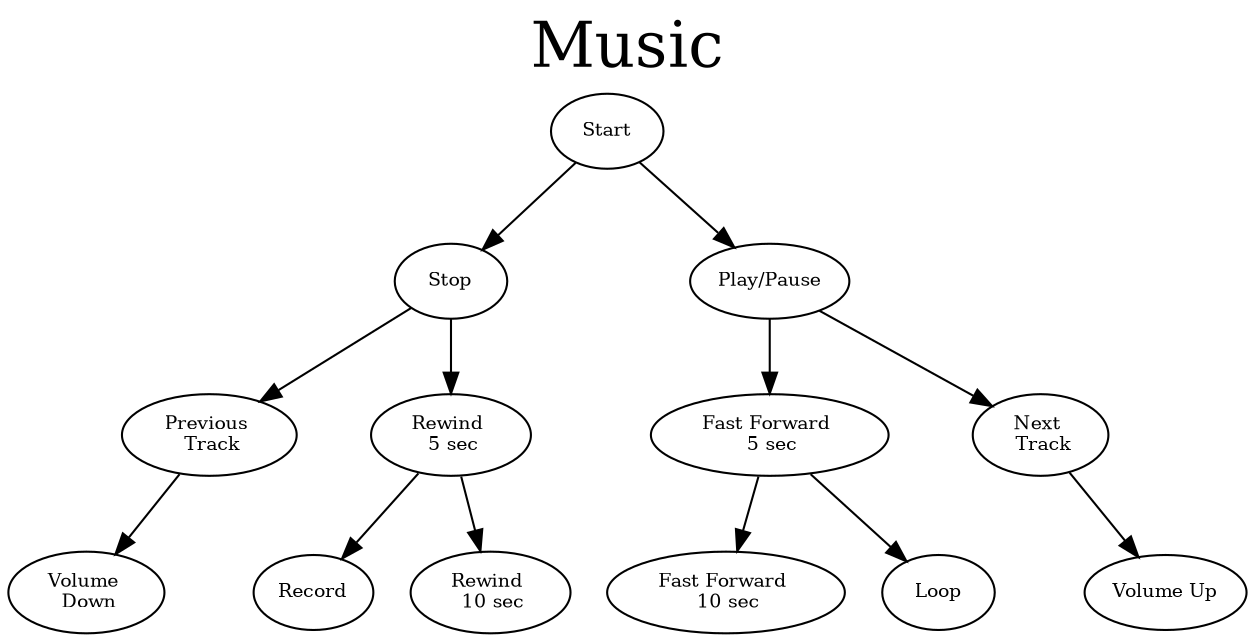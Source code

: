 digraph G {
#    nodesep=0.3
#    ranksep=0.2
#    margin=0.1
#    node [shape=circle]
#    node [shape=circle, color=blue];
#    edge [arrowsize=0.8]

    #label="English"
    #labelloc=top
    #labeljust=left

    #graph [label="English", labelloc=top, labeljust=right, fontsize=30];


#http://stackoverflow.com/questions/1938200/how-to-change-default-font-size-for-graphviz#1960887
    graph [label="Music", labelloc=top, fontsize=30];
    node [fontsize=9];
    #edge [fontsize=20];








    Start -> Stop

    Stop -> "Previous \n Track"
    Stop -> "Rewind \n 5 sec"


    "Previous \n Track" -> "Volume \n Down"
    #line break
    #"Previous Track" -> "Volume \n Down"


    empty1 [label="",width=.1,style=invis]
    "Previous \n Track" -> empty1 [style=invis]


    "Rewind \n 5 sec" -> Record
    "Rewind \n 5 sec" -> "Rewind \n 10 sec"





    Start -> "Play/Pause"

    "Play/Pause" -> "Fast Forward \n 5 sec"
    "Play/Pause" -> "Next \n Track"


    "Fast Forward \n 5 sec" -> "Fast Forward \n 10 sec"
    "Fast Forward \n 5 sec" -> "Loop"
#    empty2 [label="",width=.1,style=invis]
#    "Fast Forward 5 sec" -> empty2 [style=invis]



    empty3 [label="",width=.1,style=invis]
    "Next \n Track" -> empty3 [style=invis]

    "Next \n Track" -> "Volume Up"








#    empty1 [label="",width=.1,style=invis]
#    G -> empty1 [style=invis]
#    empty2 [label="",width=.1,style=invis]
#    G -> empty2 [style=invis]

#    empty3 [label="",width=.1,style=invis]
#    T -> empty3 [style=invis]
#    empty4 [label="",width=.1,style=invis]
#    T -> empty4 [style=invis]
}




# ----Music
#on/off - 2 secs
#
#                                  Start
#                         /                     \
#                       Stop                  Play/Pause
#                    /        \            /             \
#                Previous     Rewind     Fast Forward    Next
#                /              \                           \
#        Volume Down          Record                      Volume Up
#
#
#
#
#
#                                Start
#                         /                 \
#                       Stop              Play/Pause
#                    /        \         /             \
#                Rewind     Record     Mix       Fast Forward
#                /                                       \
#        Volume Down                                     Volume Up




